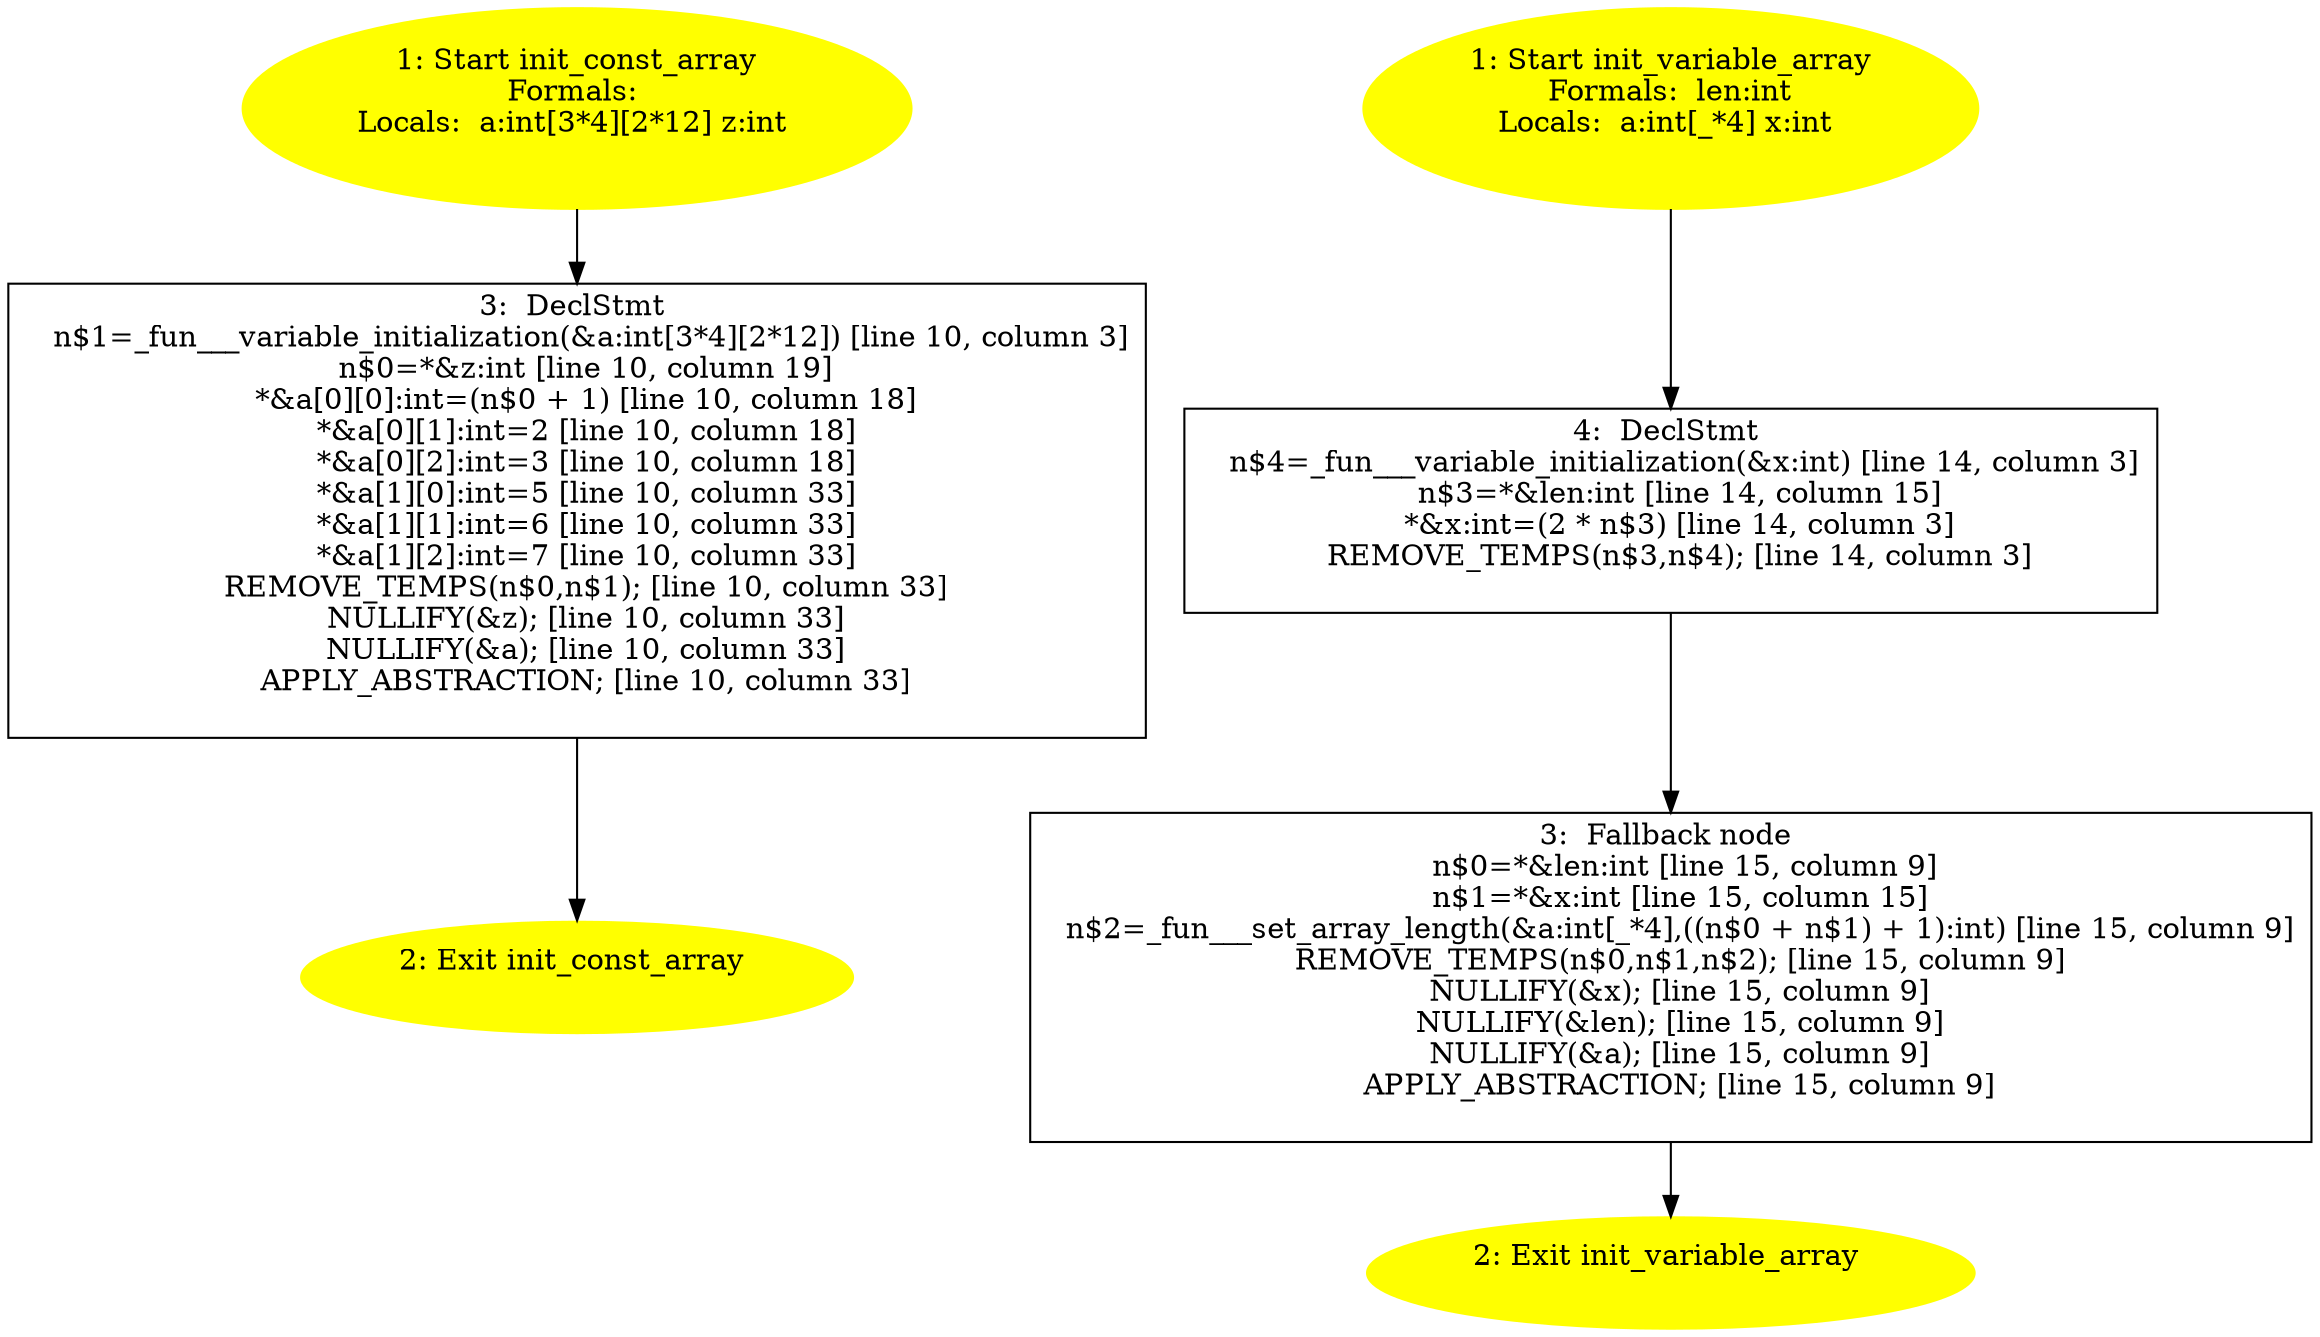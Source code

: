 /* @generated */
digraph cfg {
"init_const_array.b1cf412cdbd1beaf15a9f6a3789043b9_1" [label="1: Start init_const_array\nFormals: \nLocals:  a:int[3*4][2*12] z:int \n  " color=yellow style=filled]
	

	 "init_const_array.b1cf412cdbd1beaf15a9f6a3789043b9_1" -> "init_const_array.b1cf412cdbd1beaf15a9f6a3789043b9_3" ;
"init_const_array.b1cf412cdbd1beaf15a9f6a3789043b9_2" [label="2: Exit init_const_array \n  " color=yellow style=filled]
	

"init_const_array.b1cf412cdbd1beaf15a9f6a3789043b9_3" [label="3:  DeclStmt \n   n$1=_fun___variable_initialization(&a:int[3*4][2*12]) [line 10, column 3]\n  n$0=*&z:int [line 10, column 19]\n  *&a[0][0]:int=(n$0 + 1) [line 10, column 18]\n  *&a[0][1]:int=2 [line 10, column 18]\n  *&a[0][2]:int=3 [line 10, column 18]\n  *&a[1][0]:int=5 [line 10, column 33]\n  *&a[1][1]:int=6 [line 10, column 33]\n  *&a[1][2]:int=7 [line 10, column 33]\n  REMOVE_TEMPS(n$0,n$1); [line 10, column 33]\n  NULLIFY(&z); [line 10, column 33]\n  NULLIFY(&a); [line 10, column 33]\n  APPLY_ABSTRACTION; [line 10, column 33]\n " shape="box"]
	

	 "init_const_array.b1cf412cdbd1beaf15a9f6a3789043b9_3" -> "init_const_array.b1cf412cdbd1beaf15a9f6a3789043b9_2" ;
"init_variable_array.8cdc6857adcb1fd04fb6555d8ce3e4c1_1" [label="1: Start init_variable_array\nFormals:  len:int\nLocals:  a:int[_*4] x:int \n  " color=yellow style=filled]
	

	 "init_variable_array.8cdc6857adcb1fd04fb6555d8ce3e4c1_1" -> "init_variable_array.8cdc6857adcb1fd04fb6555d8ce3e4c1_4" ;
"init_variable_array.8cdc6857adcb1fd04fb6555d8ce3e4c1_2" [label="2: Exit init_variable_array \n  " color=yellow style=filled]
	

"init_variable_array.8cdc6857adcb1fd04fb6555d8ce3e4c1_3" [label="3:  Fallback node \n   n$0=*&len:int [line 15, column 9]\n  n$1=*&x:int [line 15, column 15]\n  n$2=_fun___set_array_length(&a:int[_*4],((n$0 + n$1) + 1):int) [line 15, column 9]\n  REMOVE_TEMPS(n$0,n$1,n$2); [line 15, column 9]\n  NULLIFY(&x); [line 15, column 9]\n  NULLIFY(&len); [line 15, column 9]\n  NULLIFY(&a); [line 15, column 9]\n  APPLY_ABSTRACTION; [line 15, column 9]\n " shape="box"]
	

	 "init_variable_array.8cdc6857adcb1fd04fb6555d8ce3e4c1_3" -> "init_variable_array.8cdc6857adcb1fd04fb6555d8ce3e4c1_2" ;
"init_variable_array.8cdc6857adcb1fd04fb6555d8ce3e4c1_4" [label="4:  DeclStmt \n   n$4=_fun___variable_initialization(&x:int) [line 14, column 3]\n  n$3=*&len:int [line 14, column 15]\n  *&x:int=(2 * n$3) [line 14, column 3]\n  REMOVE_TEMPS(n$3,n$4); [line 14, column 3]\n " shape="box"]
	

	 "init_variable_array.8cdc6857adcb1fd04fb6555d8ce3e4c1_4" -> "init_variable_array.8cdc6857adcb1fd04fb6555d8ce3e4c1_3" ;
}
